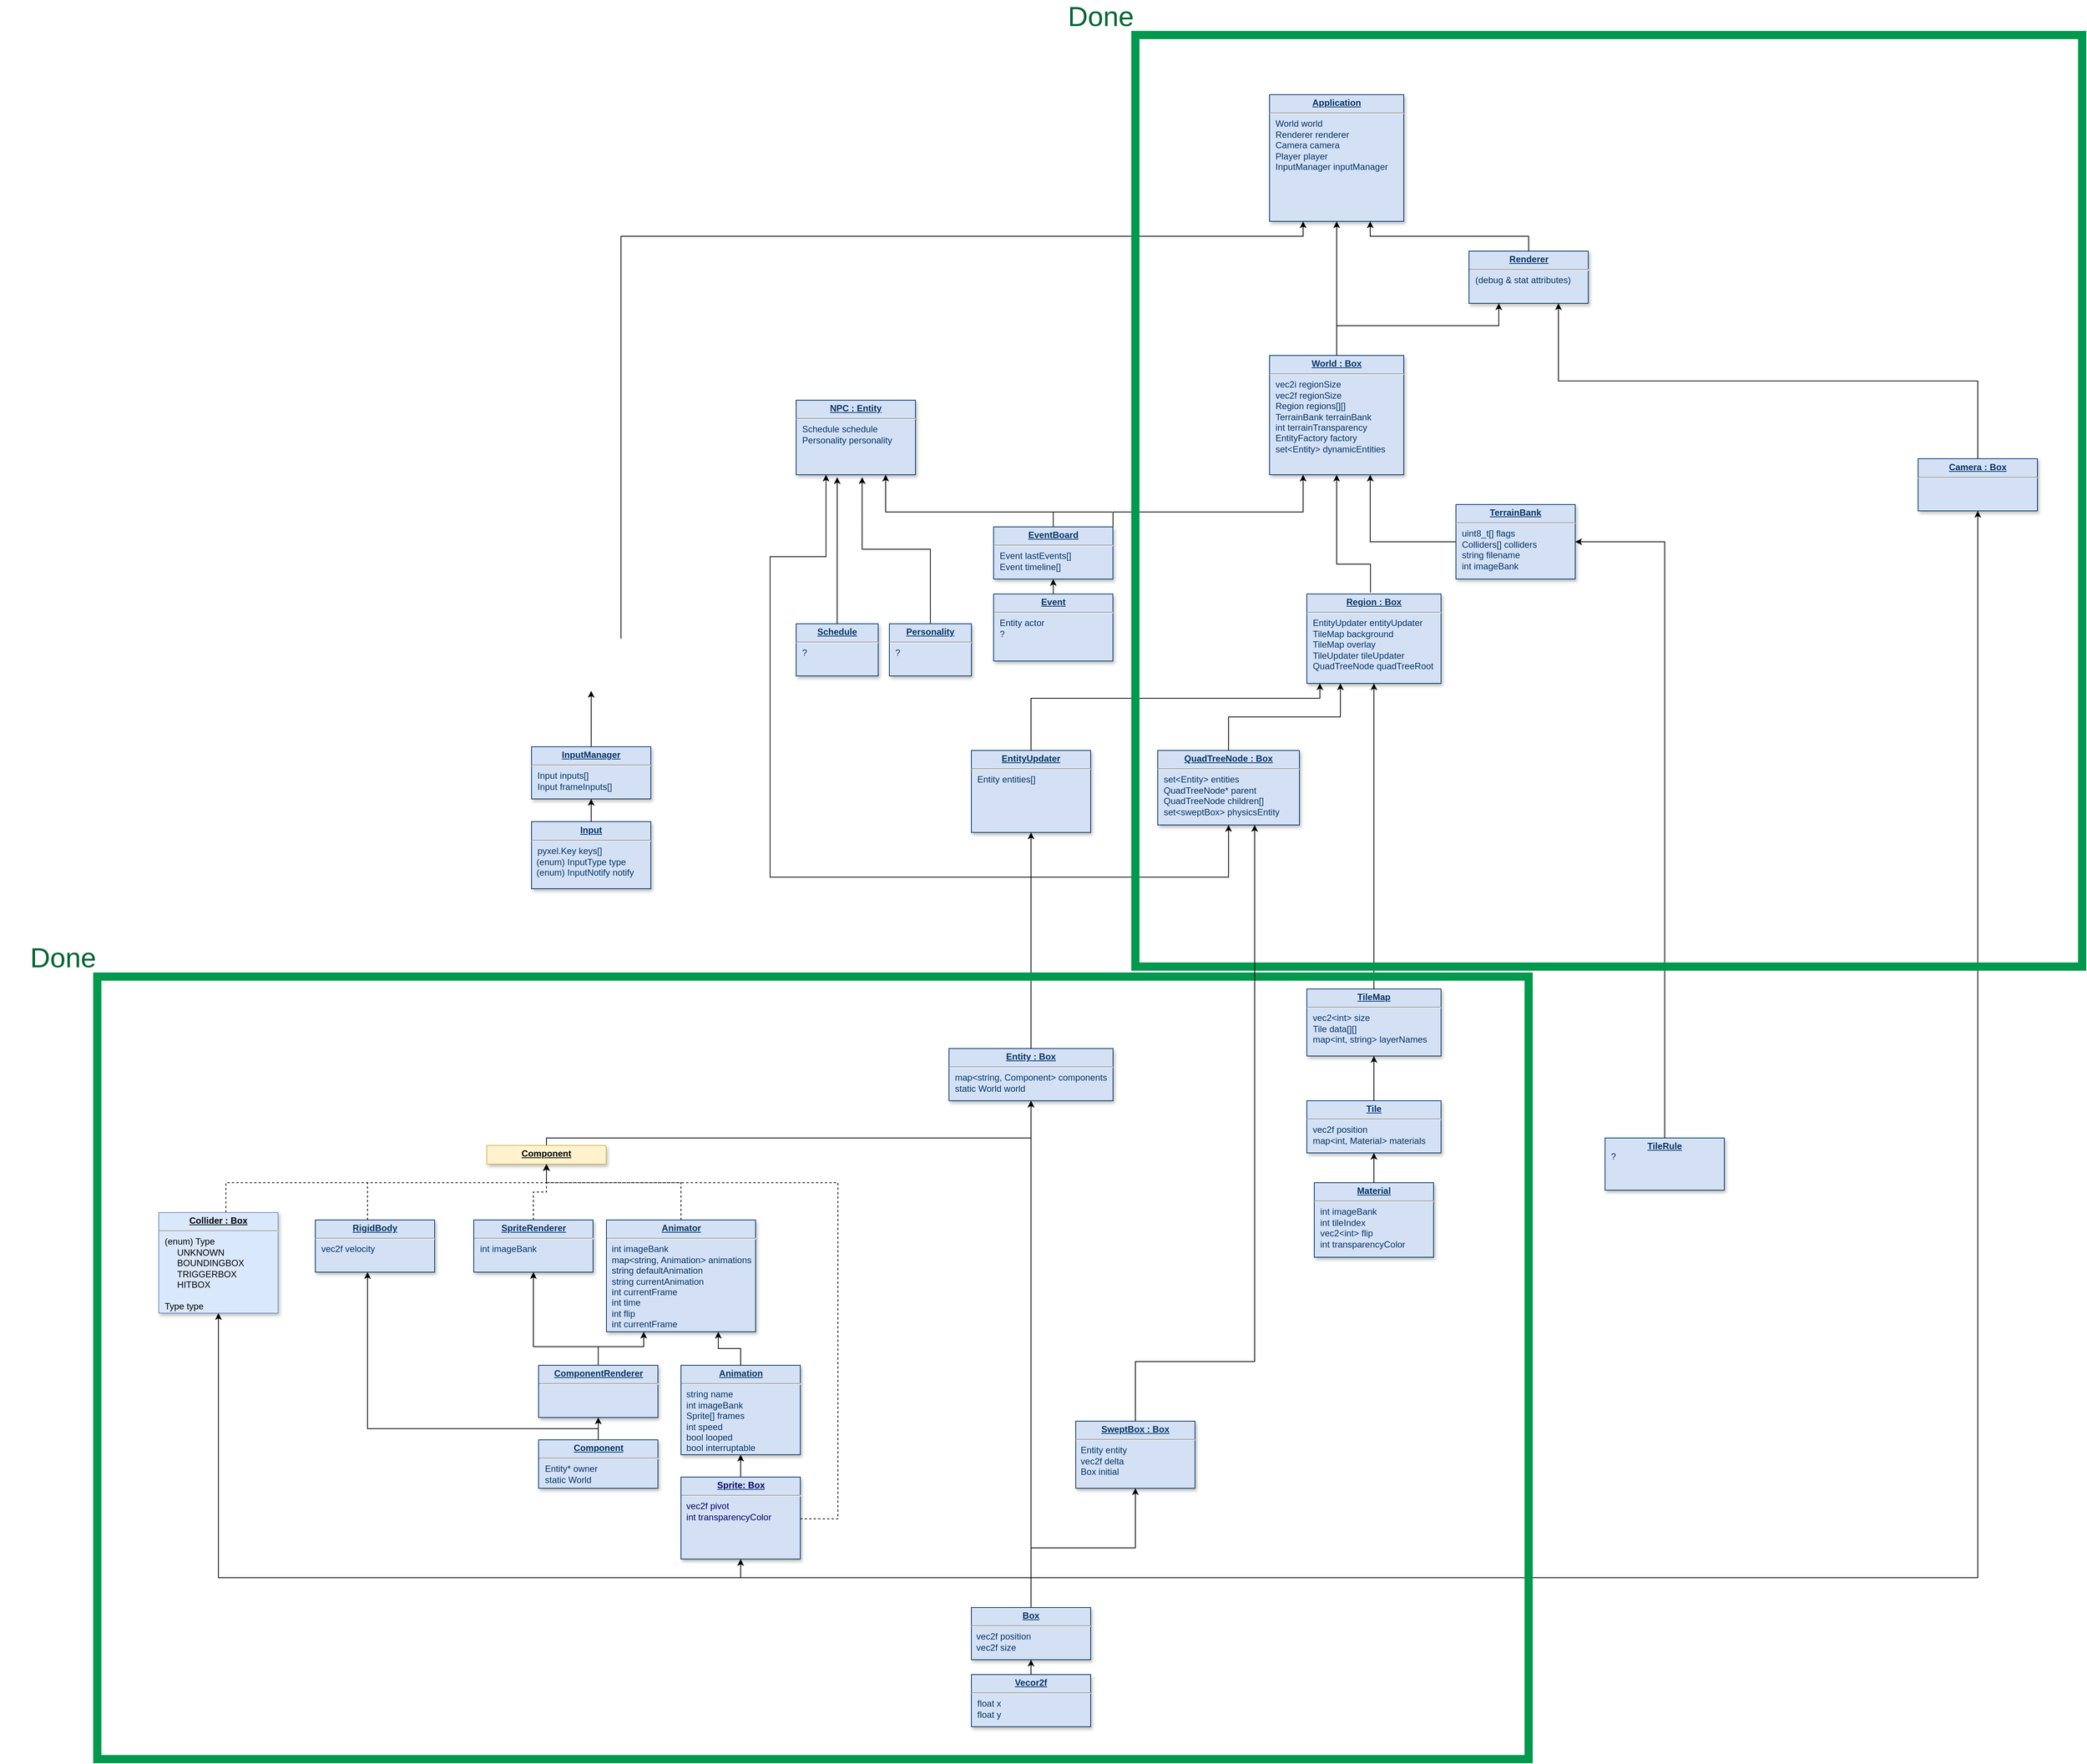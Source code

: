 <mxfile version="10.6.7" type="device"><diagram id="pbcYwBJ8F_FQ5i1mCFEA" name="Page-1"><mxGraphModel dx="3156" dy="2526" grid="1" gridSize="10" guides="1" tooltips="1" connect="1" arrows="1" fold="1" page="1" pageScale="1" pageWidth="827" pageHeight="1169" math="0" shadow="0"><root><mxCell id="0"/><mxCell id="1" parent="0"/><mxCell id="keHO9Vxm9vnt34lYYSG5-1" style="edgeStyle=orthogonalEdgeStyle;rounded=0;orthogonalLoop=1;jettySize=auto;html=1;exitX=0.5;exitY=0;exitDx=0;exitDy=0;entryX=0.5;entryY=1;entryDx=0;entryDy=0;" parent="1" source="keHO9Vxm9vnt34lYYSG5-2" target="keHO9Vxm9vnt34lYYSG5-6" edge="1"><mxGeometry relative="1" as="geometry"/></mxCell><mxCell id="keHO9Vxm9vnt34lYYSG5-2" value="&lt;p style=&quot;margin: 0px ; margin-top: 4px ; text-align: center ; text-decoration: underline&quot;&gt;&lt;b&gt;Vecor2f&lt;/b&gt;&lt;br&gt;&lt;/p&gt;&lt;hr style=&quot;text-align: center&quot;&gt;&lt;p style=&quot;margin: 0px ; margin-left: 8px&quot;&gt;float x&lt;/p&gt;&lt;p style=&quot;margin: 0px ; margin-left: 8px&quot;&gt;float y&lt;/p&gt;" style="verticalAlign=top;align=left;overflow=fill;fontSize=12;fontFamily=Helvetica;html=1;strokeColor=#003366;shadow=1;fillColor=#D4E1F5;fontColor=#003366" parent="1" vertex="1"><mxGeometry x="2330" y="2640" width="160" height="70" as="geometry"/></mxCell><mxCell id="lvQGrhszLfCJGsjJw1BF-7" style="edgeStyle=orthogonalEdgeStyle;rounded=0;orthogonalLoop=1;jettySize=auto;html=1;exitX=0.5;exitY=0;exitDx=0;exitDy=0;entryX=0.5;entryY=1;entryDx=0;entryDy=0;" edge="1" parent="1" source="keHO9Vxm9vnt34lYYSG5-6" target="lvQGrhszLfCJGsjJw1BF-6"><mxGeometry relative="1" as="geometry"><Array as="points"><mxPoint x="2410" y="2510"/><mxPoint x="2021" y="2510"/></Array></mxGeometry></mxCell><mxCell id="lvQGrhszLfCJGsjJw1BF-24" style="edgeStyle=orthogonalEdgeStyle;rounded=0;orthogonalLoop=1;jettySize=auto;html=1;" edge="1" parent="1" source="keHO9Vxm9vnt34lYYSG5-6" target="keHO9Vxm9vnt34lYYSG5-65"><mxGeometry relative="1" as="geometry"><Array as="points"><mxPoint x="2410" y="2510"/><mxPoint x="1320" y="2510"/></Array></mxGeometry></mxCell><mxCell id="lvQGrhszLfCJGsjJw1BF-25" style="edgeStyle=orthogonalEdgeStyle;rounded=0;orthogonalLoop=1;jettySize=auto;html=1;entryX=0.5;entryY=1;entryDx=0;entryDy=0;" edge="1" parent="1" source="keHO9Vxm9vnt34lYYSG5-6" target="keHO9Vxm9vnt34lYYSG5-21"><mxGeometry relative="1" as="geometry"/></mxCell><mxCell id="lvQGrhszLfCJGsjJw1BF-26" style="edgeStyle=orthogonalEdgeStyle;rounded=0;orthogonalLoop=1;jettySize=auto;html=1;entryX=0.5;entryY=1;entryDx=0;entryDy=0;" edge="1" parent="1" source="keHO9Vxm9vnt34lYYSG5-6" target="keHO9Vxm9vnt34lYYSG5-45"><mxGeometry relative="1" as="geometry"><mxPoint x="3680" y="2000" as="targetPoint"/><Array as="points"><mxPoint x="2410" y="2510"/><mxPoint x="3680" y="2510"/></Array></mxGeometry></mxCell><mxCell id="lvQGrhszLfCJGsjJw1BF-32" style="edgeStyle=orthogonalEdgeStyle;rounded=0;orthogonalLoop=1;jettySize=auto;html=1;entryX=0.5;entryY=1;entryDx=0;entryDy=0;" edge="1" parent="1" source="keHO9Vxm9vnt34lYYSG5-6" target="lvQGrhszLfCJGsjJw1BF-31"><mxGeometry relative="1" as="geometry"/></mxCell><mxCell id="keHO9Vxm9vnt34lYYSG5-6" value="&lt;p style=&quot;margin: 0px ; margin-top: 4px ; text-align: center ; text-decoration: underline&quot;&gt;&lt;strong&gt;Box&lt;/strong&gt;&lt;/p&gt;&lt;hr&gt;&amp;nbsp; vec2f&lt;span&gt;&amp;nbsp;position&lt;br&gt;&lt;/span&gt;&amp;nbsp; vec2f&lt;span&gt;&amp;nbsp;size&lt;/span&gt;&lt;span&gt;&lt;br&gt;&lt;/span&gt;" style="verticalAlign=top;align=left;overflow=fill;fontSize=12;fontFamily=Helvetica;html=1;strokeColor=#003366;shadow=1;fillColor=#D4E1F5;fontColor=#003366" parent="1" vertex="1"><mxGeometry x="2330" y="2550" width="160" height="70" as="geometry"/></mxCell><mxCell id="keHO9Vxm9vnt34lYYSG5-7" style="edgeStyle=orthogonalEdgeStyle;rounded=0;orthogonalLoop=1;jettySize=auto;html=1;exitX=0.5;exitY=0;exitDx=0;exitDy=0;entryX=0.5;entryY=1;entryDx=0;entryDy=0;" parent="1" source="keHO9Vxm9vnt34lYYSG5-8" target="keHO9Vxm9vnt34lYYSG5-11" edge="1"><mxGeometry relative="1" as="geometry"/></mxCell><mxCell id="keHO9Vxm9vnt34lYYSG5-8" value="&lt;p style=&quot;margin: 0px ; margin-top: 4px ; text-align: center ; text-decoration: underline&quot;&gt;&lt;strong&gt;Material&lt;/strong&gt;&lt;/p&gt;&lt;hr&gt;&lt;p style=&quot;margin: 0px ; margin-left: 8px&quot;&gt;int imageBank&lt;/p&gt;&lt;p style=&quot;margin: 0px ; margin-left: 8px&quot;&gt;int tileIndex&lt;/p&gt;&lt;p style=&quot;margin: 0px ; margin-left: 8px&quot;&gt;vec2&amp;lt;int&amp;gt; flip&lt;/p&gt;&lt;p style=&quot;margin: 0px ; margin-left: 8px&quot;&gt;int transparencyColor&lt;/p&gt;" style="verticalAlign=top;align=left;overflow=fill;fontSize=12;fontFamily=Helvetica;html=1;strokeColor=#003366;shadow=1;fillColor=#D4E1F5;fontColor=#003366" parent="1" vertex="1"><mxGeometry x="2790" y="1980" width="160" height="100" as="geometry"/></mxCell><mxCell id="keHO9Vxm9vnt34lYYSG5-9" style="edgeStyle=orthogonalEdgeStyle;rounded=0;orthogonalLoop=1;jettySize=auto;html=1;exitX=0.5;exitY=0;exitDx=0;exitDy=0;entryX=0.5;entryY=1;entryDx=0;entryDy=0;" parent="1" source="keHO9Vxm9vnt34lYYSG5-11" target="keHO9Vxm9vnt34lYYSG5-13" edge="1"><mxGeometry relative="1" as="geometry"/></mxCell><mxCell id="keHO9Vxm9vnt34lYYSG5-11" value="&lt;p style=&quot;margin: 0px ; margin-top: 4px ; text-align: center ; text-decoration: underline&quot;&gt;&lt;strong&gt;Tile&lt;/strong&gt;&lt;/p&gt;&lt;hr&gt;&lt;p style=&quot;margin: 0px ; margin-left: 8px&quot;&gt;vec2f position&lt;/p&gt;&lt;p style=&quot;margin: 0px ; margin-left: 8px&quot;&gt;map&amp;lt;int, Material&amp;gt; materials&lt;/p&gt;" style="verticalAlign=top;align=left;overflow=fill;fontSize=12;fontFamily=Helvetica;html=1;strokeColor=#003366;shadow=1;fillColor=#D4E1F5;fontColor=#003366" parent="1" vertex="1"><mxGeometry x="2780" y="1870" width="180" height="70" as="geometry"/></mxCell><mxCell id="keHO9Vxm9vnt34lYYSG5-12" style="edgeStyle=orthogonalEdgeStyle;rounded=0;orthogonalLoop=1;jettySize=auto;html=1;exitX=0.5;exitY=0;exitDx=0;exitDy=0;entryX=0.5;entryY=1;entryDx=0;entryDy=0;" parent="1" source="keHO9Vxm9vnt34lYYSG5-13" target="keHO9Vxm9vnt34lYYSG5-40" edge="1"><mxGeometry relative="1" as="geometry"/></mxCell><mxCell id="keHO9Vxm9vnt34lYYSG5-13" value="&lt;p style=&quot;margin: 0px ; margin-top: 4px ; text-align: center ; text-decoration: underline&quot;&gt;&lt;strong&gt;TileMap&lt;/strong&gt;&lt;/p&gt;&lt;hr&gt;&lt;p style=&quot;margin: 0px ; margin-left: 8px&quot;&gt;vec2&amp;lt;int&amp;gt; size&lt;/p&gt;&lt;p style=&quot;margin: 0px ; margin-left: 8px&quot;&gt;Tile data[][]&lt;/p&gt;&lt;p style=&quot;margin: 0px ; margin-left: 8px&quot;&gt;map&amp;lt;int, string&amp;gt; layerNames&lt;/p&gt;" style="verticalAlign=top;align=left;overflow=fill;fontSize=12;fontFamily=Helvetica;html=1;strokeColor=#003366;shadow=1;fillColor=#D4E1F5;fontColor=#003366" parent="1" vertex="1"><mxGeometry x="2780" y="1720" width="180" height="90" as="geometry"/></mxCell><mxCell id="keHO9Vxm9vnt34lYYSG5-14" style="edgeStyle=orthogonalEdgeStyle;rounded=0;orthogonalLoop=1;jettySize=auto;html=1;exitX=0.5;exitY=0;exitDx=0;exitDy=0;entryX=1;entryY=0.5;entryDx=0;entryDy=0;" parent="1" source="keHO9Vxm9vnt34lYYSG5-15" target="keHO9Vxm9vnt34lYYSG5-69" edge="1"><mxGeometry relative="1" as="geometry"><mxPoint x="3220" y="1317" as="targetPoint"/></mxGeometry></mxCell><mxCell id="keHO9Vxm9vnt34lYYSG5-15" value="&lt;p style=&quot;margin: 0px ; margin-top: 4px ; text-align: center ; text-decoration: underline&quot;&gt;&lt;strong&gt;TileRule&lt;/strong&gt;&lt;/p&gt;&lt;p style=&quot;margin: 0px ; margin-left: 8px&quot;&gt;?&lt;/p&gt;" style="verticalAlign=top;align=left;overflow=fill;fontSize=12;fontFamily=Helvetica;html=1;strokeColor=#003366;shadow=1;fillColor=#D4E1F5;fontColor=#003366" parent="1" vertex="1"><mxGeometry x="3180" y="1920" width="160" height="70" as="geometry"/></mxCell><mxCell id="keHO9Vxm9vnt34lYYSG5-18" style="edgeStyle=orthogonalEdgeStyle;rounded=0;orthogonalLoop=1;jettySize=auto;html=1;exitX=0.5;exitY=0;exitDx=0;exitDy=0;entryX=0.5;entryY=1;entryDx=0;entryDy=0;" parent="1" source="keHO9Vxm9vnt34lYYSG5-21" target="keHO9Vxm9vnt34lYYSG5-30" edge="1"><mxGeometry relative="1" as="geometry"><Array as="points"><mxPoint x="2410" y="1570"/><mxPoint x="2675" y="1570"/></Array></mxGeometry></mxCell><mxCell id="keHO9Vxm9vnt34lYYSG5-19" style="edgeStyle=orthogonalEdgeStyle;rounded=0;orthogonalLoop=1;jettySize=auto;html=1;exitX=0.5;exitY=0;exitDx=0;exitDy=0;entryX=0.5;entryY=1;entryDx=0;entryDy=0;" parent="1" source="keHO9Vxm9vnt34lYYSG5-21" target="keHO9Vxm9vnt34lYYSG5-38" edge="1"><mxGeometry relative="1" as="geometry"><Array as="points"><mxPoint x="2410" y="1540"/><mxPoint x="2410" y="1540"/></Array></mxGeometry></mxCell><mxCell id="keHO9Vxm9vnt34lYYSG5-20" style="edgeStyle=orthogonalEdgeStyle;rounded=0;orthogonalLoop=1;jettySize=auto;html=1;exitX=0.5;exitY=0;exitDx=0;exitDy=0;entryX=0.25;entryY=1;entryDx=0;entryDy=0;" parent="1" source="keHO9Vxm9vnt34lYYSG5-21" target="keHO9Vxm9vnt34lYYSG5-34" edge="1"><mxGeometry relative="1" as="geometry"><Array as="points"><mxPoint x="2410" y="1570"/><mxPoint x="2060" y="1570"/><mxPoint x="2060" y="1140"/><mxPoint x="2135" y="1140"/></Array><mxPoint x="2083" y="1550" as="targetPoint"/></mxGeometry></mxCell><mxCell id="keHO9Vxm9vnt34lYYSG5-21" value="&lt;p style=&quot;margin: 0px ; margin-top: 4px ; text-align: center ; text-decoration: underline&quot;&gt;&lt;strong&gt;Entity : Box&lt;/strong&gt;&lt;/p&gt;&lt;hr&gt;&lt;p style=&quot;margin: 0px ; margin-left: 8px&quot;&gt;map&amp;lt;string, Component&amp;gt; components&lt;/p&gt;&lt;p style=&quot;margin: 0px ; margin-left: 8px&quot;&gt;static World world&lt;/p&gt;" style="verticalAlign=top;align=left;overflow=fill;fontSize=12;fontFamily=Helvetica;html=1;strokeColor=#003366;shadow=1;fillColor=#D4E1F5;fontColor=#003366" parent="1" vertex="1"><mxGeometry x="2300" y="1800" width="220" height="70" as="geometry"/></mxCell><mxCell id="lvQGrhszLfCJGsjJw1BF-12" style="edgeStyle=orthogonalEdgeStyle;rounded=0;orthogonalLoop=1;jettySize=auto;html=1;entryX=0.5;entryY=1;entryDx=0;entryDy=0;" edge="1" parent="1" source="keHO9Vxm9vnt34lYYSG5-24" target="lvQGrhszLfCJGsjJw1BF-11"><mxGeometry relative="1" as="geometry"/></mxCell><mxCell id="lvQGrhszLfCJGsjJw1BF-23" style="edgeStyle=orthogonalEdgeStyle;rounded=0;orthogonalLoop=1;jettySize=auto;html=1;exitX=0.5;exitY=0;exitDx=0;exitDy=0;" edge="1" parent="1" source="keHO9Vxm9vnt34lYYSG5-24" target="lvQGrhszLfCJGsjJw1BF-21"><mxGeometry relative="1" as="geometry"><Array as="points"><mxPoint x="1829" y="2310"/><mxPoint x="1520" y="2310"/></Array></mxGeometry></mxCell><mxCell id="keHO9Vxm9vnt34lYYSG5-24" value="&lt;p style=&quot;margin: 0px ; margin-top: 4px ; text-align: center ; text-decoration: underline&quot;&gt;&lt;strong&gt;Component&lt;/strong&gt;&lt;/p&gt;&lt;hr&gt;&lt;p style=&quot;margin: 0px ; margin-left: 8px&quot;&gt;Entity* owner&lt;/p&gt;&lt;p style=&quot;margin: 0px ; margin-left: 8px&quot;&gt;static World&lt;/p&gt;" style="verticalAlign=top;align=left;overflow=fill;fontSize=12;fontFamily=Helvetica;html=1;strokeColor=#003366;shadow=1;fillColor=#D4E1F5;fontColor=#003366" parent="1" vertex="1"><mxGeometry x="1749.5" y="2325" width="160" height="65" as="geometry"/></mxCell><mxCell id="lvQGrhszLfCJGsjJw1BF-10" style="edgeStyle=orthogonalEdgeStyle;rounded=0;orthogonalLoop=1;jettySize=auto;html=1;exitX=0.5;exitY=0;exitDx=0;exitDy=0;entryX=0.75;entryY=1;entryDx=0;entryDy=0;" edge="1" parent="1" source="keHO9Vxm9vnt34lYYSG5-26" target="lvQGrhszLfCJGsjJw1BF-9"><mxGeometry relative="1" as="geometry"/></mxCell><mxCell id="keHO9Vxm9vnt34lYYSG5-26" value="&lt;p style=&quot;margin: 0px ; margin-top: 4px ; text-align: center ; text-decoration: underline&quot;&gt;&lt;strong&gt;Animation&lt;/strong&gt;&lt;/p&gt;&lt;hr&gt;&amp;nbsp; string name&lt;br&gt;&lt;span&gt;&amp;nbsp; int imageBank&lt;br&gt;&amp;nbsp; Sprite[] frames&lt;br&gt;&amp;nbsp; int speed&lt;br&gt;&amp;nbsp; bool looped&lt;br&gt;&amp;nbsp; bool interruptable&lt;br&gt;&lt;/span&gt;&lt;br&gt;" style="verticalAlign=top;align=left;overflow=fill;fontSize=12;fontFamily=Helvetica;html=1;strokeColor=#003366;shadow=1;fillColor=#D4E1F5;fontColor=#003366" parent="1" vertex="1"><mxGeometry x="1940.5" y="2225" width="160" height="120" as="geometry"/></mxCell><mxCell id="keHO9Vxm9vnt34lYYSG5-29" style="edgeStyle=orthogonalEdgeStyle;rounded=0;orthogonalLoop=1;jettySize=auto;html=1;exitX=0.5;exitY=0;exitDx=0;exitDy=0;entryX=0.25;entryY=1;entryDx=0;entryDy=0;" parent="1" source="keHO9Vxm9vnt34lYYSG5-30" target="keHO9Vxm9vnt34lYYSG5-40" edge="1"><mxGeometry relative="1" as="geometry"/></mxCell><mxCell id="keHO9Vxm9vnt34lYYSG5-30" value="&lt;p style=&quot;margin: 0px ; margin-top: 4px ; text-align: center ; text-decoration: underline&quot;&gt;&lt;strong&gt;QuadTreeNode : Box&lt;/strong&gt;&lt;/p&gt;&lt;hr&gt;&lt;p style=&quot;margin: 0px ; margin-left: 8px&quot;&gt;set&amp;lt;Entity&amp;gt; entities&lt;/p&gt;&lt;p style=&quot;margin: 0px ; margin-left: 8px&quot;&gt;QuadTreeNode* parent&lt;br&gt;&lt;/p&gt;&lt;p style=&quot;margin: 0px ; margin-left: 8px&quot;&gt;QuadTreeNode children[]&lt;/p&gt;&lt;p style=&quot;margin: 0px ; margin-left: 8px&quot;&gt;set&amp;lt;sweptBox&amp;gt; physicsEntity&lt;/p&gt;" style="verticalAlign=top;align=left;overflow=fill;fontSize=12;fontFamily=Helvetica;html=1;strokeColor=#003366;shadow=1;fillColor=#D4E1F5;fontColor=#003366" parent="1" vertex="1"><mxGeometry x="2580" y="1400" width="190" height="100" as="geometry"/></mxCell><mxCell id="keHO9Vxm9vnt34lYYSG5-34" value="&lt;p style=&quot;margin: 0px ; margin-top: 4px ; text-align: center ; text-decoration: underline&quot;&gt;&lt;strong&gt;NPC : Entity&lt;/strong&gt;&lt;/p&gt;&lt;hr&gt;&lt;p style=&quot;margin: 0px ; margin-left: 8px&quot;&gt;Schedule schedule&lt;/p&gt;&lt;p style=&quot;margin: 0px ; margin-left: 8px&quot;&gt;Personality personality&lt;/p&gt;" style="verticalAlign=top;align=left;overflow=fill;fontSize=12;fontFamily=Helvetica;html=1;strokeColor=#003366;shadow=1;fillColor=#D4E1F5;fontColor=#003366" parent="1" vertex="1"><mxGeometry x="2095" y="930" width="160" height="100" as="geometry"/></mxCell><mxCell id="keHO9Vxm9vnt34lYYSG5-35" style="edgeStyle=orthogonalEdgeStyle;rounded=0;orthogonalLoop=1;jettySize=auto;html=1;exitX=0.5;exitY=0;exitDx=0;exitDy=0;entryX=0.25;entryY=1;entryDx=0;entryDy=0;" parent="1" target="keHO9Vxm9vnt34lYYSG5-50" edge="1"><mxGeometry relative="1" as="geometry"><Array as="points"><mxPoint x="1860" y="710"/><mxPoint x="2775" y="710"/></Array><mxPoint x="1860" y="1250" as="sourcePoint"/></mxGeometry></mxCell><mxCell id="keHO9Vxm9vnt34lYYSG5-70" style="edgeStyle=orthogonalEdgeStyle;rounded=0;orthogonalLoop=1;jettySize=auto;html=1;exitX=0.5;exitY=0;exitDx=0;exitDy=0;entryX=0.097;entryY=0.999;entryDx=0;entryDy=0;entryPerimeter=0;" parent="1" source="keHO9Vxm9vnt34lYYSG5-38" target="keHO9Vxm9vnt34lYYSG5-40" edge="1"><mxGeometry relative="1" as="geometry"><Array as="points"><mxPoint x="2410" y="1330"/><mxPoint x="2798" y="1330"/></Array></mxGeometry></mxCell><mxCell id="keHO9Vxm9vnt34lYYSG5-38" value="&lt;p style=&quot;margin: 0px ; margin-top: 4px ; text-align: center ; text-decoration: underline&quot;&gt;&lt;strong&gt;EntityUpdater&lt;/strong&gt;&lt;/p&gt;&lt;hr&gt;&lt;p style=&quot;margin: 0px ; margin-left: 8px&quot;&gt;Entity entities[]&lt;/p&gt;" style="verticalAlign=top;align=left;overflow=fill;fontSize=12;fontFamily=Helvetica;html=1;strokeColor=#003366;shadow=1;fillColor=#D4E1F5;fontColor=#003366" parent="1" vertex="1"><mxGeometry x="2330" y="1400" width="160" height="110" as="geometry"/></mxCell><mxCell id="keHO9Vxm9vnt34lYYSG5-39" style="edgeStyle=orthogonalEdgeStyle;rounded=0;orthogonalLoop=1;jettySize=auto;html=1;entryX=0.5;entryY=1;entryDx=0;entryDy=0;exitX=0.474;exitY=-0.017;exitDx=0;exitDy=0;exitPerimeter=0;" parent="1" source="keHO9Vxm9vnt34lYYSG5-40" target="keHO9Vxm9vnt34lYYSG5-43" edge="1"><mxGeometry relative="1" as="geometry"><mxPoint x="2865" y="1150" as="sourcePoint"/><Array as="points"><mxPoint x="2865" y="1150"/><mxPoint x="2820" y="1150"/></Array></mxGeometry></mxCell><mxCell id="keHO9Vxm9vnt34lYYSG5-40" value="&lt;p style=&quot;margin: 0px ; margin-top: 4px ; text-align: center ; text-decoration: underline&quot;&gt;&lt;strong&gt;Region : Box&lt;/strong&gt;&lt;/p&gt;&lt;hr&gt;&lt;p style=&quot;margin: 0px ; margin-left: 8px&quot;&gt;EntityUpdater entityUpdater&lt;/p&gt;&lt;p style=&quot;margin: 0px ; margin-left: 8px&quot;&gt;TileMap background&lt;/p&gt;&lt;p style=&quot;margin: 0px ; margin-left: 8px&quot;&gt;TileMap overlay&lt;/p&gt;&lt;p style=&quot;margin: 0px ; margin-left: 8px&quot;&gt;TileUpdater tileUpdater&lt;/p&gt;&lt;p style=&quot;margin: 0px ; margin-left: 8px&quot;&gt;QuadTreeNode quadTreeRoot&lt;/p&gt;" style="verticalAlign=top;align=left;overflow=fill;fontSize=12;fontFamily=Helvetica;html=1;strokeColor=#003366;shadow=1;fillColor=#D4E1F5;fontColor=#003366" parent="1" vertex="1"><mxGeometry x="2780" y="1190" width="180" height="120" as="geometry"/></mxCell><mxCell id="keHO9Vxm9vnt34lYYSG5-41" style="edgeStyle=orthogonalEdgeStyle;rounded=0;orthogonalLoop=1;jettySize=auto;html=1;exitX=0.5;exitY=0;exitDx=0;exitDy=0;entryX=0.25;entryY=1;entryDx=0;entryDy=0;" parent="1" source="keHO9Vxm9vnt34lYYSG5-43" target="keHO9Vxm9vnt34lYYSG5-47" edge="1"><mxGeometry relative="1" as="geometry"><Array as="points"><mxPoint x="2820" y="830"/><mxPoint x="3038" y="830"/></Array></mxGeometry></mxCell><mxCell id="keHO9Vxm9vnt34lYYSG5-42" style="edgeStyle=orthogonalEdgeStyle;rounded=0;orthogonalLoop=1;jettySize=auto;html=1;exitX=0.5;exitY=0;exitDx=0;exitDy=0;entryX=0.5;entryY=1;entryDx=0;entryDy=0;" parent="1" source="keHO9Vxm9vnt34lYYSG5-43" target="keHO9Vxm9vnt34lYYSG5-50" edge="1"><mxGeometry relative="1" as="geometry"><mxPoint x="2820" y="800" as="targetPoint"/></mxGeometry></mxCell><mxCell id="keHO9Vxm9vnt34lYYSG5-43" value="&lt;p style=&quot;margin: 0px ; margin-top: 4px ; text-align: center ; text-decoration: underline&quot;&gt;&lt;strong&gt;World : Box&lt;/strong&gt;&lt;/p&gt;&lt;hr&gt;&lt;p style=&quot;margin: 0px ; margin-left: 8px&quot;&gt;&lt;span&gt;vec2i regionSize&lt;/span&gt;&lt;/p&gt;&lt;p style=&quot;margin: 0px ; margin-left: 8px&quot;&gt;&lt;span&gt;vec2f regionSize&lt;/span&gt;&lt;/p&gt;&lt;p style=&quot;margin: 0px ; margin-left: 8px&quot;&gt;&lt;span&gt;Region regions[][]&lt;/span&gt;&lt;br&gt;&lt;/p&gt;&lt;p style=&quot;margin: 0px ; margin-left: 8px&quot;&gt;TerrainBank terrainBank&lt;/p&gt;&lt;p style=&quot;margin: 0px ; margin-left: 8px&quot;&gt;int terrainTransparency&lt;/p&gt;&lt;p style=&quot;margin: 0px ; margin-left: 8px&quot;&gt;EntityFactory factory&lt;/p&gt;&lt;p style=&quot;margin: 0px ; margin-left: 8px&quot;&gt;set&amp;lt;Entity&amp;gt; dynamicEntities&lt;/p&gt;" style="verticalAlign=top;align=left;overflow=fill;fontSize=12;fontFamily=Helvetica;html=1;strokeColor=#003366;shadow=1;fillColor=#D4E1F5;fontColor=#003366" parent="1" vertex="1"><mxGeometry x="2730" y="870" width="180" height="160" as="geometry"/></mxCell><mxCell id="keHO9Vxm9vnt34lYYSG5-44" style="edgeStyle=orthogonalEdgeStyle;rounded=0;orthogonalLoop=1;jettySize=auto;html=1;exitX=0.5;exitY=0;exitDx=0;exitDy=0;entryX=0.75;entryY=1;entryDx=0;entryDy=0;" parent="1" source="keHO9Vxm9vnt34lYYSG5-45" target="keHO9Vxm9vnt34lYYSG5-47" edge="1"><mxGeometry relative="1" as="geometry"/></mxCell><mxCell id="keHO9Vxm9vnt34lYYSG5-45" value="&lt;p style=&quot;margin: 0px ; margin-top: 4px ; text-align: center ; text-decoration: underline&quot;&gt;&lt;strong&gt;Camera : Box&lt;/strong&gt;&lt;/p&gt;&lt;hr&gt;&lt;p style=&quot;margin: 0px ; margin-left: 8px&quot;&gt;&lt;br&gt;&lt;/p&gt;" style="verticalAlign=top;align=left;overflow=fill;fontSize=12;fontFamily=Helvetica;html=1;strokeColor=#003366;shadow=1;fillColor=#D4E1F5;fontColor=#003366" parent="1" vertex="1"><mxGeometry x="3600" y="1008.5" width="160" height="70" as="geometry"/></mxCell><mxCell id="keHO9Vxm9vnt34lYYSG5-46" style="edgeStyle=orthogonalEdgeStyle;rounded=0;orthogonalLoop=1;jettySize=auto;html=1;exitX=0.5;exitY=0;exitDx=0;exitDy=0;entryX=0.75;entryY=1;entryDx=0;entryDy=0;" parent="1" source="keHO9Vxm9vnt34lYYSG5-47" target="keHO9Vxm9vnt34lYYSG5-50" edge="1"><mxGeometry relative="1" as="geometry"><Array as="points"><mxPoint x="3077" y="730"/><mxPoint x="3077" y="710"/><mxPoint x="2865" y="710"/></Array></mxGeometry></mxCell><mxCell id="keHO9Vxm9vnt34lYYSG5-47" value="&lt;p style=&quot;margin: 0px ; margin-top: 4px ; text-align: center ; text-decoration: underline&quot;&gt;&lt;strong&gt;Renderer&lt;/strong&gt;&lt;/p&gt;&lt;hr&gt;&lt;p style=&quot;margin: 0px ; margin-left: 8px&quot;&gt;(debug &amp;amp; stat attributes)&lt;/p&gt;" style="verticalAlign=top;align=left;overflow=fill;fontSize=12;fontFamily=Helvetica;html=1;strokeColor=#003366;shadow=1;fillColor=#D4E1F5;fontColor=#003366" parent="1" vertex="1"><mxGeometry x="2997.5" y="730" width="160" height="70" as="geometry"/></mxCell><mxCell id="keHO9Vxm9vnt34lYYSG5-50" value="&lt;p style=&quot;margin: 0px ; margin-top: 4px ; text-align: center ; text-decoration: underline&quot;&gt;&lt;strong&gt;Application&lt;/strong&gt;&lt;/p&gt;&lt;hr&gt;&lt;p style=&quot;margin: 0px ; margin-left: 8px&quot;&gt;World world&lt;/p&gt;&lt;p style=&quot;margin: 0px ; margin-left: 8px&quot;&gt;&lt;span&gt;Renderer renderer&lt;/span&gt;&lt;br&gt;&lt;/p&gt;&lt;p style=&quot;margin: 0px ; margin-left: 8px&quot;&gt;Camera camera&lt;/p&gt;&lt;p style=&quot;margin: 0px ; margin-left: 8px&quot;&gt;Player player&lt;/p&gt;&lt;p style=&quot;margin: 0px ; margin-left: 8px&quot;&gt;InputManager inputManager&lt;/p&gt;" style="verticalAlign=top;align=left;overflow=fill;fontSize=12;fontFamily=Helvetica;html=1;strokeColor=#003366;shadow=1;fillColor=#D4E1F5;fontColor=#003366" parent="1" vertex="1"><mxGeometry x="2730" y="520" width="180" height="170" as="geometry"/></mxCell><mxCell id="keHO9Vxm9vnt34lYYSG5-51" style="edgeStyle=orthogonalEdgeStyle;rounded=0;orthogonalLoop=1;jettySize=auto;html=1;exitX=0.5;exitY=0;exitDx=0;exitDy=0;entryX=0.5;entryY=1;entryDx=0;entryDy=0;" parent="1" source="keHO9Vxm9vnt34lYYSG5-52" target="keHO9Vxm9vnt34lYYSG5-54" edge="1"><mxGeometry relative="1" as="geometry"/></mxCell><mxCell id="keHO9Vxm9vnt34lYYSG5-52" value="&lt;p style=&quot;margin: 0px ; margin-top: 4px ; text-align: center ; text-decoration: underline&quot;&gt;&lt;strong&gt;Input&lt;/strong&gt;&lt;/p&gt;&lt;hr&gt;&lt;p style=&quot;margin: 0px ; margin-left: 8px&quot;&gt;pyxel.Key keys[]&lt;br&gt;&lt;/p&gt;&amp;nbsp; (enum) Input&lt;span&gt;Type type&lt;br&gt;&lt;/span&gt;&lt;span&gt;&amp;nbsp; (enum) InputNotify notify&lt;/span&gt;&lt;span&gt;&lt;br&gt;&lt;/span&gt;" style="verticalAlign=top;align=left;overflow=fill;fontSize=12;fontFamily=Helvetica;html=1;strokeColor=#003366;shadow=1;fillColor=#D4E1F5;fontColor=#003366" parent="1" vertex="1"><mxGeometry x="1740" y="1495.5" width="160" height="90" as="geometry"/></mxCell><mxCell id="keHO9Vxm9vnt34lYYSG5-53" style="edgeStyle=orthogonalEdgeStyle;rounded=0;orthogonalLoop=1;jettySize=auto;html=1;exitX=0.5;exitY=0;exitDx=0;exitDy=0;entryX=0.25;entryY=1;entryDx=0;entryDy=0;" parent="1" source="keHO9Vxm9vnt34lYYSG5-54" edge="1"><mxGeometry relative="1" as="geometry"><mxPoint x="1820" y="1320" as="targetPoint"/></mxGeometry></mxCell><mxCell id="keHO9Vxm9vnt34lYYSG5-54" value="&lt;p style=&quot;margin: 0px ; margin-top: 4px ; text-align: center ; text-decoration: underline&quot;&gt;&lt;strong&gt;InputManager&lt;/strong&gt;&lt;/p&gt;&lt;hr&gt;&lt;p style=&quot;margin: 0px ; margin-left: 8px&quot;&gt;Input inputs[]&lt;/p&gt;&lt;p style=&quot;margin: 0px ; margin-left: 8px&quot;&gt;Input frameInputs[]&amp;nbsp;&lt;br&gt;&lt;/p&gt;" style="verticalAlign=top;align=left;overflow=fill;fontSize=12;fontFamily=Helvetica;html=1;strokeColor=#003366;shadow=1;fillColor=#D4E1F5;fontColor=#003366" parent="1" vertex="1"><mxGeometry x="1740" y="1395" width="160" height="70" as="geometry"/></mxCell><mxCell id="keHO9Vxm9vnt34lYYSG5-55" style="edgeStyle=orthogonalEdgeStyle;rounded=0;orthogonalLoop=1;jettySize=auto;html=1;exitX=0.5;exitY=0;exitDx=0;exitDy=0;entryX=0.5;entryY=1;entryDx=0;entryDy=0;" parent="1" source="keHO9Vxm9vnt34lYYSG5-56" target="keHO9Vxm9vnt34lYYSG5-59" edge="1"><mxGeometry relative="1" as="geometry"/></mxCell><mxCell id="keHO9Vxm9vnt34lYYSG5-56" value="&lt;p style=&quot;margin: 0px ; margin-top: 4px ; text-align: center ; text-decoration: underline&quot;&gt;&lt;strong&gt;Event&lt;/strong&gt;&lt;/p&gt;&lt;hr&gt;&lt;p style=&quot;margin: 0px ; margin-left: 8px&quot;&gt;Entity actor&lt;/p&gt;&lt;p style=&quot;margin: 0px ; margin-left: 8px&quot;&gt;?&lt;/p&gt;" style="verticalAlign=top;align=left;overflow=fill;fontSize=12;fontFamily=Helvetica;html=1;strokeColor=#003366;shadow=1;fillColor=#D4E1F5;fontColor=#003366" parent="1" vertex="1"><mxGeometry x="2359.833" y="1190" width="160" height="90" as="geometry"/></mxCell><mxCell id="keHO9Vxm9vnt34lYYSG5-57" style="edgeStyle=orthogonalEdgeStyle;rounded=0;orthogonalLoop=1;jettySize=auto;html=1;exitX=0.5;exitY=0;exitDx=0;exitDy=0;entryX=0.25;entryY=1;entryDx=0;entryDy=0;" parent="1" source="keHO9Vxm9vnt34lYYSG5-59" target="keHO9Vxm9vnt34lYYSG5-43" edge="1"><mxGeometry relative="1" as="geometry"><Array as="points"><mxPoint x="2520" y="1080"/><mxPoint x="2775" y="1080"/></Array></mxGeometry></mxCell><mxCell id="keHO9Vxm9vnt34lYYSG5-58" style="edgeStyle=orthogonalEdgeStyle;rounded=0;orthogonalLoop=1;jettySize=auto;html=1;exitX=0.5;exitY=0;exitDx=0;exitDy=0;entryX=0.75;entryY=1;entryDx=0;entryDy=0;" parent="1" source="keHO9Vxm9vnt34lYYSG5-59" target="keHO9Vxm9vnt34lYYSG5-34" edge="1"><mxGeometry relative="1" as="geometry"><Array as="points"><mxPoint x="2519" y="1080"/><mxPoint x="2214" y="1080"/></Array></mxGeometry></mxCell><mxCell id="keHO9Vxm9vnt34lYYSG5-59" value="&lt;p style=&quot;margin: 0px ; margin-top: 4px ; text-align: center ; text-decoration: underline&quot;&gt;&lt;strong&gt;EventBoard&lt;/strong&gt;&lt;/p&gt;&lt;hr&gt;&lt;p style=&quot;margin: 0px ; margin-left: 8px&quot;&gt;Event lastEvents[]&lt;/p&gt;&lt;p style=&quot;margin: 0px ; margin-left: 8px&quot;&gt;Event timeline[]&lt;/p&gt;" style="verticalAlign=top;align=left;overflow=fill;fontSize=12;fontFamily=Helvetica;html=1;strokeColor=#003366;shadow=1;fillColor=#D4E1F5;fontColor=#003366" parent="1" vertex="1"><mxGeometry x="2359.833" y="1100" width="160" height="70" as="geometry"/></mxCell><mxCell id="keHO9Vxm9vnt34lYYSG5-60" style="edgeStyle=orthogonalEdgeStyle;rounded=0;orthogonalLoop=1;jettySize=auto;html=1;exitX=0.5;exitY=0;exitDx=0;exitDy=0;entryX=0.344;entryY=1.034;entryDx=0;entryDy=0;entryPerimeter=0;" parent="1" source="keHO9Vxm9vnt34lYYSG5-61" target="keHO9Vxm9vnt34lYYSG5-34" edge="1"><mxGeometry relative="1" as="geometry"/></mxCell><mxCell id="keHO9Vxm9vnt34lYYSG5-61" value="&lt;p style=&quot;margin: 0px ; margin-top: 4px ; text-align: center ; text-decoration: underline&quot;&gt;&lt;strong&gt;Schedule&lt;/strong&gt;&lt;/p&gt;&lt;hr&gt;&lt;p style=&quot;margin: 0px ; margin-left: 8px&quot;&gt;?&lt;/p&gt;" style="verticalAlign=top;align=left;overflow=fill;fontSize=12;fontFamily=Helvetica;html=1;strokeColor=#003366;shadow=1;fillColor=#D4E1F5;fontColor=#003366" parent="1" vertex="1"><mxGeometry x="2095" y="1230" width="110" height="70" as="geometry"/></mxCell><mxCell id="keHO9Vxm9vnt34lYYSG5-62" style="edgeStyle=orthogonalEdgeStyle;rounded=0;orthogonalLoop=1;jettySize=auto;html=1;exitX=0.5;exitY=0;exitDx=0;exitDy=0;entryX=0.553;entryY=1.034;entryDx=0;entryDy=0;entryPerimeter=0;" parent="1" source="keHO9Vxm9vnt34lYYSG5-63" target="keHO9Vxm9vnt34lYYSG5-34" edge="1"><mxGeometry relative="1" as="geometry"/></mxCell><mxCell id="keHO9Vxm9vnt34lYYSG5-63" value="&lt;p style=&quot;margin: 0px ; margin-top: 4px ; text-align: center ; text-decoration: underline&quot;&gt;&lt;strong&gt;Personality&lt;/strong&gt;&lt;/p&gt;&lt;hr&gt;&lt;p style=&quot;margin: 0px ; margin-left: 8px&quot;&gt;?&lt;/p&gt;" style="verticalAlign=top;align=left;overflow=fill;fontSize=12;fontFamily=Helvetica;html=1;strokeColor=#003366;shadow=1;fillColor=#D4E1F5;fontColor=#003366" parent="1" vertex="1"><mxGeometry x="2220" y="1230" width="110" height="70" as="geometry"/></mxCell><mxCell id="lvQGrhszLfCJGsjJw1BF-17" style="edgeStyle=orthogonalEdgeStyle;rounded=0;orthogonalLoop=1;jettySize=auto;html=1;entryX=0.5;entryY=1;entryDx=0;entryDy=0;dashed=1;" edge="1" parent="1" source="keHO9Vxm9vnt34lYYSG5-65" target="lvQGrhszLfCJGsjJw1BF-16"><mxGeometry relative="1" as="geometry"><Array as="points"><mxPoint x="1330" y="1980"/><mxPoint x="1760" y="1980"/></Array></mxGeometry></mxCell><mxCell id="keHO9Vxm9vnt34lYYSG5-65" value="&lt;p style=&quot;margin: 0px ; margin-top: 4px ; text-align: center ; text-decoration: underline&quot;&gt;&lt;strong&gt;Collider : Box&lt;/strong&gt;&lt;/p&gt;&lt;hr&gt;&lt;p style=&quot;margin: 0px ; margin-left: 8px&quot;&gt;(enum) Type&lt;/p&gt;&lt;p style=&quot;margin: 0px ; margin-left: 8px&quot;&gt;&amp;nbsp; &amp;nbsp; &amp;nbsp;UNKNOWN&lt;/p&gt;&lt;p style=&quot;margin: 0px ; margin-left: 8px&quot;&gt;&amp;nbsp; &amp;nbsp; &amp;nbsp;BOUNDINGBOX&lt;/p&gt;&lt;p style=&quot;margin: 0px ; margin-left: 8px&quot;&gt;&amp;nbsp; &amp;nbsp; &amp;nbsp;TRIGGERBOX&lt;/p&gt;&lt;p style=&quot;margin: 0px ; margin-left: 8px&quot;&gt;&amp;nbsp; &amp;nbsp; &amp;nbsp;HITBOX&lt;/p&gt;&lt;p style=&quot;margin: 0px ; margin-left: 8px&quot;&gt;&lt;br&gt;&lt;/p&gt;&lt;p style=&quot;margin: 0px ; margin-left: 8px&quot;&gt;Type type&lt;/p&gt;" style="verticalAlign=top;align=left;overflow=fill;fontSize=12;fontFamily=Helvetica;html=1;strokeColor=#6c8ebf;shadow=1;fillColor=#dae8fc;" parent="1" vertex="1"><mxGeometry x="1240" y="2020" width="160" height="135" as="geometry"/></mxCell><mxCell id="lvQGrhszLfCJGsjJw1BF-5" style="edgeStyle=orthogonalEdgeStyle;rounded=0;orthogonalLoop=1;jettySize=auto;html=1;exitX=0;exitY=0.5;exitDx=0;exitDy=0;entryX=0.75;entryY=1;entryDx=0;entryDy=0;" edge="1" parent="1" source="keHO9Vxm9vnt34lYYSG5-69" target="keHO9Vxm9vnt34lYYSG5-43"><mxGeometry relative="1" as="geometry"/></mxCell><mxCell id="keHO9Vxm9vnt34lYYSG5-69" value="&lt;p style=&quot;margin: 0px ; margin-top: 4px ; text-align: center ; text-decoration: underline&quot;&gt;&lt;strong&gt;TerrainBank&lt;/strong&gt;&lt;/p&gt;&lt;hr&gt;&lt;p style=&quot;margin: 0px ; margin-left: 8px&quot;&gt;uint8_t[] flags&lt;/p&gt;&lt;p style=&quot;margin: 0px ; margin-left: 8px&quot;&gt;Colliders[] colliders&lt;/p&gt;&lt;p style=&quot;margin: 0px ; margin-left: 8px&quot;&gt;string filename&lt;/p&gt;&lt;p style=&quot;margin: 0px ; margin-left: 8px&quot;&gt;int imageBank&lt;/p&gt;&lt;p style=&quot;margin: 0px ; margin-left: 8px&quot;&gt;&lt;br&gt;&lt;/p&gt;" style="verticalAlign=top;align=left;overflow=fill;fontSize=12;fontFamily=Helvetica;html=1;strokeColor=#003366;shadow=1;fillColor=#D4E1F5;fontColor=#003366" parent="1" vertex="1"><mxGeometry x="2980" y="1070" width="160" height="100" as="geometry"/></mxCell><mxCell id="lvQGrhszLfCJGsjJw1BF-8" style="edgeStyle=orthogonalEdgeStyle;rounded=0;orthogonalLoop=1;jettySize=auto;html=1;exitX=0.5;exitY=0;exitDx=0;exitDy=0;entryX=0.5;entryY=1;entryDx=0;entryDy=0;" edge="1" parent="1" source="lvQGrhszLfCJGsjJw1BF-6" target="keHO9Vxm9vnt34lYYSG5-26"><mxGeometry relative="1" as="geometry"/></mxCell><mxCell id="lvQGrhszLfCJGsjJw1BF-20" style="edgeStyle=orthogonalEdgeStyle;rounded=0;orthogonalLoop=1;jettySize=auto;html=1;dashed=1;entryX=0.5;entryY=1;entryDx=0;entryDy=0;" edge="1" parent="1" source="lvQGrhszLfCJGsjJw1BF-6" target="lvQGrhszLfCJGsjJw1BF-16"><mxGeometry relative="1" as="geometry"><mxPoint x="2190" y="1970" as="targetPoint"/><Array as="points"><mxPoint x="2151" y="2431"/><mxPoint x="2151" y="1980"/><mxPoint x="1760" y="1980"/></Array></mxGeometry></mxCell><mxCell id="lvQGrhszLfCJGsjJw1BF-6" value="&lt;p style=&quot;margin: 0px ; margin-top: 4px ; text-align: center ; text-decoration: underline&quot;&gt;&lt;strong&gt;&lt;font color=&quot;#000066&quot;&gt;Sprite: Box&lt;/font&gt;&lt;/strong&gt;&lt;/p&gt;&lt;hr&gt;&lt;font color=&quot;#000066&quot;&gt;&amp;nbsp;&amp;nbsp;&lt;/font&gt;&lt;span&gt;&lt;font color=&quot;#000066&quot;&gt;vec2f pivot&lt;br&gt;&amp;nbsp; int transparencyColor&lt;/font&gt;&lt;br&gt;&lt;/span&gt;" style="verticalAlign=top;align=left;overflow=fill;fontSize=12;fontFamily=Helvetica;html=1;strokeColor=#003366;shadow=1;fillColor=#D4E1F5;fontColor=#003366" vertex="1" parent="1"><mxGeometry x="1940.5" y="2375" width="160" height="110" as="geometry"/></mxCell><mxCell id="lvQGrhszLfCJGsjJw1BF-19" style="edgeStyle=orthogonalEdgeStyle;rounded=0;orthogonalLoop=1;jettySize=auto;html=1;dashed=1;entryX=0.5;entryY=1;entryDx=0;entryDy=0;" edge="1" parent="1" source="lvQGrhszLfCJGsjJw1BF-9" target="lvQGrhszLfCJGsjJw1BF-16"><mxGeometry relative="1" as="geometry"><mxPoint x="1760.0" y="1910" as="targetPoint"/><Array as="points"><mxPoint x="1941" y="1980"/><mxPoint x="1760" y="1980"/></Array></mxGeometry></mxCell><mxCell id="lvQGrhszLfCJGsjJw1BF-9" value="&lt;p style=&quot;margin: 0px ; margin-top: 4px ; text-align: center ; text-decoration: underline&quot;&gt;&lt;strong&gt;Animator&lt;/strong&gt;&lt;/p&gt;&lt;hr&gt;&amp;nbsp; int&lt;span&gt;&amp;nbsp;imageBank&lt;br&gt;&lt;/span&gt;&amp;nbsp; map&amp;lt;string, Animation&amp;gt; animations&lt;span&gt;&lt;br&gt;&lt;/span&gt;&lt;span&gt;&amp;nbsp; string defaultAnimation&lt;br&gt;&lt;/span&gt;&amp;nbsp; string currentAnimation&lt;br&gt;&lt;span&gt;&amp;nbsp; int currentFrame&lt;br&gt;&amp;nbsp; int time&lt;br&gt;&amp;nbsp; int flip&lt;br&gt;&amp;nbsp; int currentFrame&lt;br&gt;&lt;/span&gt;" style="verticalAlign=top;align=left;overflow=fill;fontSize=12;fontFamily=Helvetica;html=1;strokeColor=#003366;shadow=1;fillColor=#D4E1F5;fontColor=#003366" vertex="1" parent="1"><mxGeometry x="1840.5" y="2030" width="200" height="150" as="geometry"/></mxCell><mxCell id="lvQGrhszLfCJGsjJw1BF-13" style="edgeStyle=orthogonalEdgeStyle;rounded=0;orthogonalLoop=1;jettySize=auto;html=1;entryX=0.25;entryY=1;entryDx=0;entryDy=0;" edge="1" parent="1" source="lvQGrhszLfCJGsjJw1BF-11" target="lvQGrhszLfCJGsjJw1BF-9"><mxGeometry relative="1" as="geometry"><Array as="points"><mxPoint x="1829.5" y="2200"/><mxPoint x="1890.5" y="2200"/></Array></mxGeometry></mxCell><mxCell id="lvQGrhszLfCJGsjJw1BF-15" style="edgeStyle=orthogonalEdgeStyle;rounded=0;orthogonalLoop=1;jettySize=auto;html=1;exitX=0.5;exitY=0;exitDx=0;exitDy=0;entryX=0.5;entryY=1;entryDx=0;entryDy=0;" edge="1" parent="1" source="lvQGrhszLfCJGsjJw1BF-11" target="lvQGrhszLfCJGsjJw1BF-14"><mxGeometry relative="1" as="geometry"><Array as="points"><mxPoint x="1829.5" y="2200"/><mxPoint x="1742.5" y="2200"/></Array></mxGeometry></mxCell><mxCell id="lvQGrhszLfCJGsjJw1BF-11" value="&lt;p style=&quot;margin: 0px ; margin-top: 4px ; text-align: center ; text-decoration: underline&quot;&gt;&lt;strong&gt;ComponentRenderer&lt;/strong&gt;&lt;/p&gt;&lt;hr&gt;&lt;p style=&quot;margin: 0px ; margin-left: 8px&quot;&gt;&lt;br&gt;&lt;/p&gt;" style="verticalAlign=top;align=left;overflow=fill;fontSize=12;fontFamily=Helvetica;html=1;strokeColor=#003366;shadow=1;fillColor=#D4E1F5;fontColor=#003366" vertex="1" parent="1"><mxGeometry x="1749.5" y="2225" width="160" height="70" as="geometry"/></mxCell><mxCell id="lvQGrhszLfCJGsjJw1BF-27" style="edgeStyle=orthogonalEdgeStyle;rounded=0;orthogonalLoop=1;jettySize=auto;html=1;entryX=0.5;entryY=1;entryDx=0;entryDy=0;dashed=1;" edge="1" parent="1" source="lvQGrhszLfCJGsjJw1BF-14" target="lvQGrhszLfCJGsjJw1BF-16"><mxGeometry relative="1" as="geometry"/></mxCell><mxCell id="lvQGrhszLfCJGsjJw1BF-14" value="&lt;p style=&quot;margin: 0px ; margin-top: 4px ; text-align: center ; text-decoration: underline&quot;&gt;&lt;strong&gt;SpriteRenderer&lt;/strong&gt;&lt;/p&gt;&lt;hr&gt;&lt;p style=&quot;margin: 0px ; margin-left: 8px&quot;&gt;int imageBank&lt;/p&gt;" style="verticalAlign=top;align=left;overflow=fill;fontSize=12;fontFamily=Helvetica;html=1;strokeColor=#003366;shadow=1;fillColor=#D4E1F5;fontColor=#003366" vertex="1" parent="1"><mxGeometry x="1662.5" y="2030" width="160" height="70" as="geometry"/></mxCell><mxCell id="lvQGrhszLfCJGsjJw1BF-28" style="edgeStyle=orthogonalEdgeStyle;rounded=0;orthogonalLoop=1;jettySize=auto;html=1;entryX=0.5;entryY=1;entryDx=0;entryDy=0;" edge="1" parent="1" source="lvQGrhszLfCJGsjJw1BF-16" target="keHO9Vxm9vnt34lYYSG5-21"><mxGeometry relative="1" as="geometry"><Array as="points"><mxPoint x="1760" y="1920"/><mxPoint x="2410" y="1920"/></Array></mxGeometry></mxCell><mxCell id="lvQGrhszLfCJGsjJw1BF-16" value="&lt;p style=&quot;margin: 0px ; margin-top: 4px ; text-align: center ; text-decoration: underline&quot;&gt;&lt;strong&gt;Component&lt;/strong&gt;&lt;/p&gt;&lt;p style=&quot;margin: 0px ; margin-left: 8px&quot;&gt;&lt;br&gt;&lt;/p&gt;" style="verticalAlign=top;align=left;overflow=fill;fontSize=12;fontFamily=Helvetica;html=1;strokeColor=#d6b656;shadow=1;fillColor=#fff2cc;" vertex="1" parent="1"><mxGeometry x="1680" y="1930" width="160" height="25" as="geometry"/></mxCell><mxCell id="lvQGrhszLfCJGsjJw1BF-22" style="edgeStyle=orthogonalEdgeStyle;rounded=0;orthogonalLoop=1;jettySize=auto;html=1;entryX=0.5;entryY=1;entryDx=0;entryDy=0;dashed=1;" edge="1" parent="1" source="lvQGrhszLfCJGsjJw1BF-21" target="lvQGrhszLfCJGsjJw1BF-16"><mxGeometry relative="1" as="geometry"><Array as="points"><mxPoint x="1520" y="1980"/><mxPoint x="1760" y="1980"/></Array></mxGeometry></mxCell><mxCell id="lvQGrhszLfCJGsjJw1BF-21" value="&lt;p style=&quot;margin: 0px ; margin-top: 4px ; text-align: center ; text-decoration: underline&quot;&gt;&lt;b&gt;RigidBody&lt;/b&gt;&lt;/p&gt;&lt;hr&gt;&lt;p style=&quot;margin: 0px ; margin-left: 8px&quot;&gt;vec2f velocity&lt;/p&gt;" style="verticalAlign=top;align=left;overflow=fill;fontSize=12;fontFamily=Helvetica;html=1;strokeColor=#003366;shadow=1;fillColor=#D4E1F5;fontColor=#003366" vertex="1" parent="1"><mxGeometry x="1450" y="2030" width="160" height="70" as="geometry"/></mxCell><mxCell id="lvQGrhszLfCJGsjJw1BF-29" value="&lt;blockquote style=&quot;margin: 0 0 0 40px ; border: none ; padding: 0px&quot;&gt;&lt;div style=&quot;text-align: justify&quot;&gt;&lt;font style=&quot;font-size: 37px&quot; color=&quot;#006633&quot;&gt;Done&lt;/font&gt;&lt;/div&gt;&lt;/blockquote&gt;" style="rounded=0;whiteSpace=wrap;html=1;fillColor=none;strokeWidth=11;strokeColor=#00994D;labelPosition=left;verticalLabelPosition=top;align=right;verticalAlign=bottom;" vertex="1" parent="1"><mxGeometry x="1157.5" y="1703.429" width="1920" height="1050" as="geometry"/></mxCell><mxCell id="lvQGrhszLfCJGsjJw1BF-30" value="&lt;blockquote style=&quot;margin: 0 0 0 40px ; border: none ; padding: 0px&quot;&gt;&lt;div style=&quot;text-align: justify&quot;&gt;&lt;font style=&quot;font-size: 37px&quot; color=&quot;#006633&quot;&gt;Done&lt;/font&gt;&lt;/div&gt;&lt;/blockquote&gt;" style="rounded=0;whiteSpace=wrap;html=1;fillColor=none;strokeWidth=11;strokeColor=#00994D;labelPosition=left;verticalLabelPosition=top;align=right;verticalAlign=bottom;" vertex="1" parent="1"><mxGeometry x="2550" y="440" width="1270" height="1250" as="geometry"/></mxCell><mxCell id="lvQGrhszLfCJGsjJw1BF-33" style="edgeStyle=orthogonalEdgeStyle;rounded=0;orthogonalLoop=1;jettySize=auto;html=1;" edge="1" parent="1" source="lvQGrhszLfCJGsjJw1BF-31"><mxGeometry relative="1" as="geometry"><mxPoint x="2710" y="1500" as="targetPoint"/><Array as="points"><mxPoint x="2550" y="2220"/><mxPoint x="2710" y="2220"/></Array></mxGeometry></mxCell><mxCell id="lvQGrhszLfCJGsjJw1BF-31" value="&lt;p style=&quot;margin: 0px ; margin-top: 4px ; text-align: center ; text-decoration: underline&quot;&gt;&lt;strong&gt;SweptBox : Box&lt;/strong&gt;&lt;/p&gt;&lt;hr&gt;&amp;nbsp; Entity entity&lt;br&gt;&lt;span&gt;&amp;nbsp; vec2f delta&lt;br&gt;&amp;nbsp; Box initial&lt;br&gt;&lt;/span&gt;" style="verticalAlign=top;align=left;overflow=fill;fontSize=12;fontFamily=Helvetica;html=1;strokeColor=#003366;shadow=1;fillColor=#D4E1F5;fontColor=#003366" vertex="1" parent="1"><mxGeometry x="2470" y="2300" width="160" height="90" as="geometry"/></mxCell></root></mxGraphModel></diagram></mxfile>